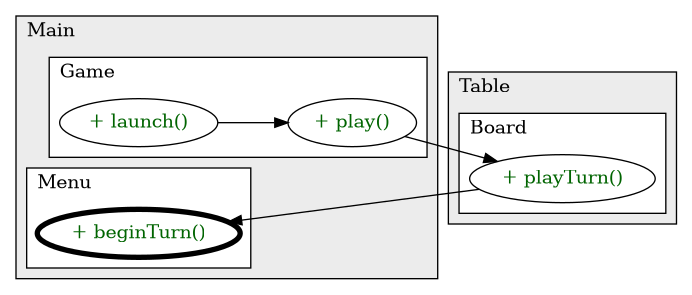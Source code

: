 @startuml

/' diagram meta data start
config=CallConfiguration;
{
  "rootMethod": "Main.Menu#beginTurn()",
  "projectClassification": {
    "searchMode": "OpenProject", // OpenProject, AllProjects
    "includedProjects": "",
    "pathEndKeywords": "*.impl",
    "isClientPath": "",
    "isClientName": "",
    "isTestPath": "",
    "isTestName": "",
    "isMappingPath": "",
    "isMappingName": "",
    "isDataAccessPath": "",
    "isDataAccessName": "",
    "isDataStructurePath": "",
    "isDataStructureName": "",
    "isInterfaceStructuresPath": "",
    "isInterfaceStructuresName": "",
    "isEntryPointPath": "",
    "isEntryPointName": "",
    "treatFinalFieldsAsMandatory": false
  },
  "graphRestriction": {
    "classPackageExcludeFilter": "",
    "classPackageIncludeFilter": "",
    "classNameExcludeFilter": "",
    "classNameIncludeFilter": "",
    "methodNameExcludeFilter": "",
    "methodNameIncludeFilter": "",
    "removeByInheritance": "", // inheritance/annotation based filtering is done in a second step
    "removeByAnnotation": "",
    "removeByClassPackage": "", // cleanup the graph after inheritance/annotation based filtering is done
    "removeByClassName": "",
    "cutMappings": false,
    "cutEnum": true,
    "cutTests": true,
    "cutClient": true,
    "cutDataAccess": true,
    "cutInterfaceStructures": true,
    "cutDataStructures": true,
    "cutGetterAndSetter": true,
    "cutConstructors": true
  },
  "graphTraversal": {
    "forwardDepth": 3,
    "backwardDepth": 3,
    "classPackageExcludeFilter": "",
    "classPackageIncludeFilter": "",
    "classNameExcludeFilter": "",
    "classNameIncludeFilter": "",
    "methodNameExcludeFilter": "",
    "methodNameIncludeFilter": "",
    "hideMappings": false,
    "hideDataStructures": false,
    "hidePrivateMethods": true,
    "hideInterfaceCalls": true, // indirection: implementation -> interface (is hidden) -> implementation
    "onlyShowApplicationEntryPoints": false, // root node is included
    "useMethodCallsForStructureDiagram": "ForwardOnly" // ForwardOnly, BothDirections, No
  },
  "details": {
    "aggregation": "GroupByClass", // ByClass, GroupByClass, None
    "showMethodParametersTypes": false,
    "showMethodParametersNames": false,
    "showMethodReturnType": false,
    "showPackageLevels": 2,
    "showCallOrder": false,
    "edgeMode": "MethodsOnly", // TypesOnly, MethodsOnly, TypesAndMethods, MethodsAndDirectTypeUsage
    "showDetailedClassStructure": false
  },
  "rootClass": "Main.Menu",
  "extensionCallbackMethod": "" // qualified.class.name#methodName - signature: public static String method(String)
}
diagram meta data end '/



digraph g {
    rankdir="LR"
    splines=polyline
    

'nodes 
subgraph cluster_2390489 { 
   	label=Main
	labeljust=l
	fillcolor="#ececec"
	style=filled
   
   subgraph cluster_1706344199 { 
   	label=Game
	labeljust=l
	fillcolor=white
	style=filled
   
   Game2390489XXXlaunch0[
	label="+ launch()"
	style=filled
	fillcolor=white
	tooltip="Game

&#10;  Launch methods defines the GameState (Enum) steps which define more precisely the proceedings&#10; &#10;  @throws PlayerOutOfBoundsException Sends an exception if the character overtake the table boarder&#10; "
	fontcolor=darkgreen
];

Game2390489XXXplay0[
	label="+ play()"
	style=filled
	fillcolor=white
	tooltip="Game

&#10;  Play method manages the turns during the game, it changes the GameState to Victory or Defeat according to position and health of the player&#10; &#10;  @throws PlayerOutOfBoundsException Sends an exception if the character overtake the table boarder&#10; "
	fontcolor=darkgreen
];
} 

subgraph cluster_1706526836 { 
   	label=Menu
	labeljust=l
	fillcolor=white
	style=filled
   
   Menu2390489XXXbeginTurn0[
	label="+ beginTurn()"
	style=filled
	fillcolor=white
	tooltip="Menu

null"
	penwidth=4
	fontcolor=darkgreen
];
} 
} 

subgraph cluster_80563118 { 
   	label=Table
	labeljust=l
	fillcolor="#ececec"
	style=filled
   
   subgraph cluster_825900166 { 
   	label=Board
	labeljust=l
	fillcolor=white
	style=filled
   
   Board80563118XXXplayTurn1056078198[
	label="+ playTurn()"
	style=filled
	fillcolor=white
	tooltip="Board

null"
	fontcolor=darkgreen
];
} 
} 

'edges    
Board80563118XXXplayTurn1056078198 -> Menu2390489XXXbeginTurn0;
Game2390489XXXlaunch0 -> Game2390489XXXplay0;
Game2390489XXXplay0 -> Board80563118XXXplayTurn1056078198;
    
}
@enduml